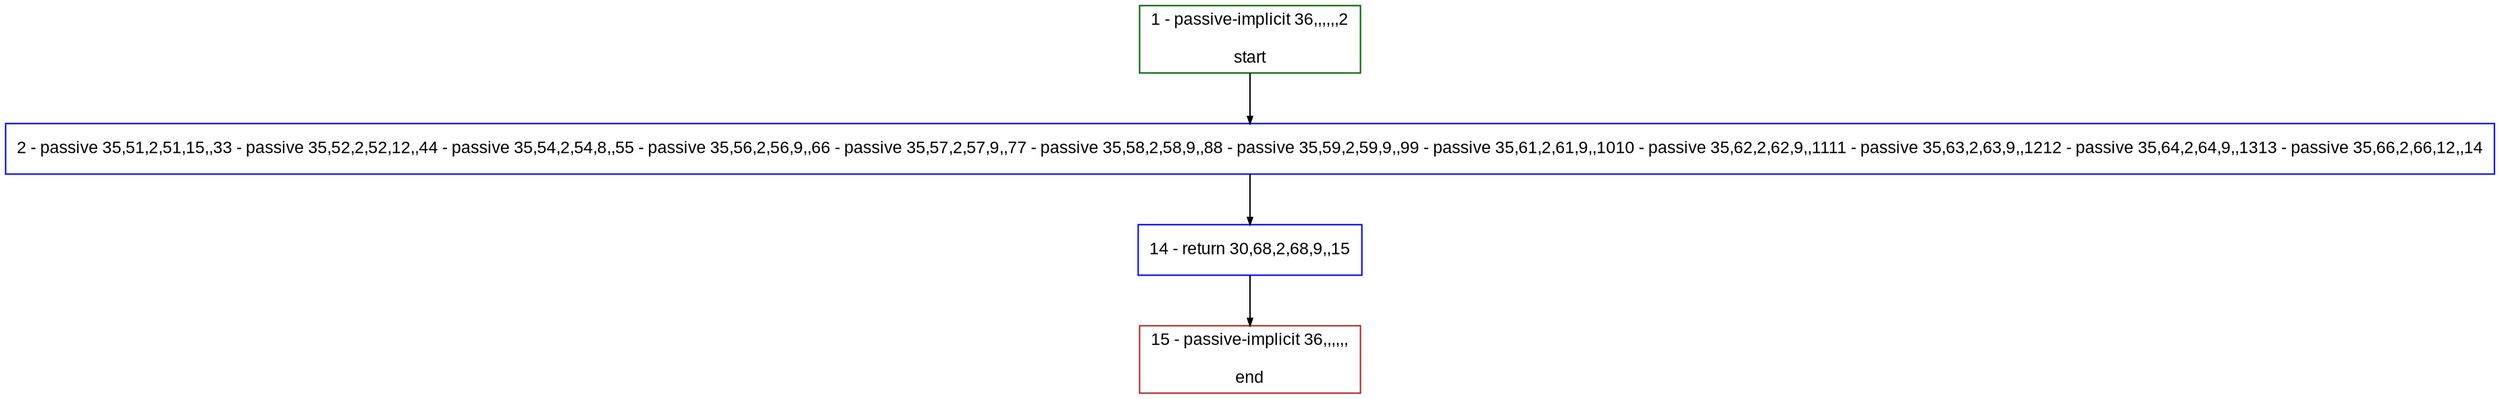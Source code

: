 digraph "" {
  graph [bgcolor="white", fillcolor="#FFFFCC", pack="true", packmode="clust", fontname="Arial", label="", fontsize="12", compound="true", style="rounded,filled"];
  node [node_initialized="no", fillcolor="white", fontname="Arial", label="", color="grey", fontsize="12", fixedsize="false", compound="true", shape="rectangle", style="filled"];
  edge [arrowtail="none", lhead="", fontcolor="black", fontname="Arial", label="", color="black", fontsize="12", arrowhead="normal", arrowsize="0.5", compound="true", ltail="", dir="forward"];
  __N1 [fillcolor="#ffffff", label="2 - passive 35,51,2,51,15,,33 - passive 35,52,2,52,12,,44 - passive 35,54,2,54,8,,55 - passive 35,56,2,56,9,,66 - passive 35,57,2,57,9,,77 - passive 35,58,2,58,9,,88 - passive 35,59,2,59,9,,99 - passive 35,61,2,61,9,,1010 - passive 35,62,2,62,9,,1111 - passive 35,63,2,63,9,,1212 - passive 35,64,2,64,9,,1313 - passive 35,66,2,66,12,,14", color="#0000ff", shape="box", style="filled"];
  __N2 [fillcolor="#ffffff", label="1 - passive-implicit 36,,,,,,2\n\nstart", color="#006400", shape="box", style="filled"];
  __N3 [fillcolor="#ffffff", label="14 - return 30,68,2,68,9,,15", color="#0000ff", shape="box", style="filled"];
  __N4 [fillcolor="#ffffff", label="15 - passive-implicit 36,,,,,,\n\nend", color="#a52a2a", shape="box", style="filled"];
  __N2 -> __N1 [arrowtail="none", color="#000000", label="", arrowhead="normal", dir="forward"];
  __N1 -> __N3 [arrowtail="none", color="#000000", label="", arrowhead="normal", dir="forward"];
  __N3 -> __N4 [arrowtail="none", color="#000000", label="", arrowhead="normal", dir="forward"];
}
